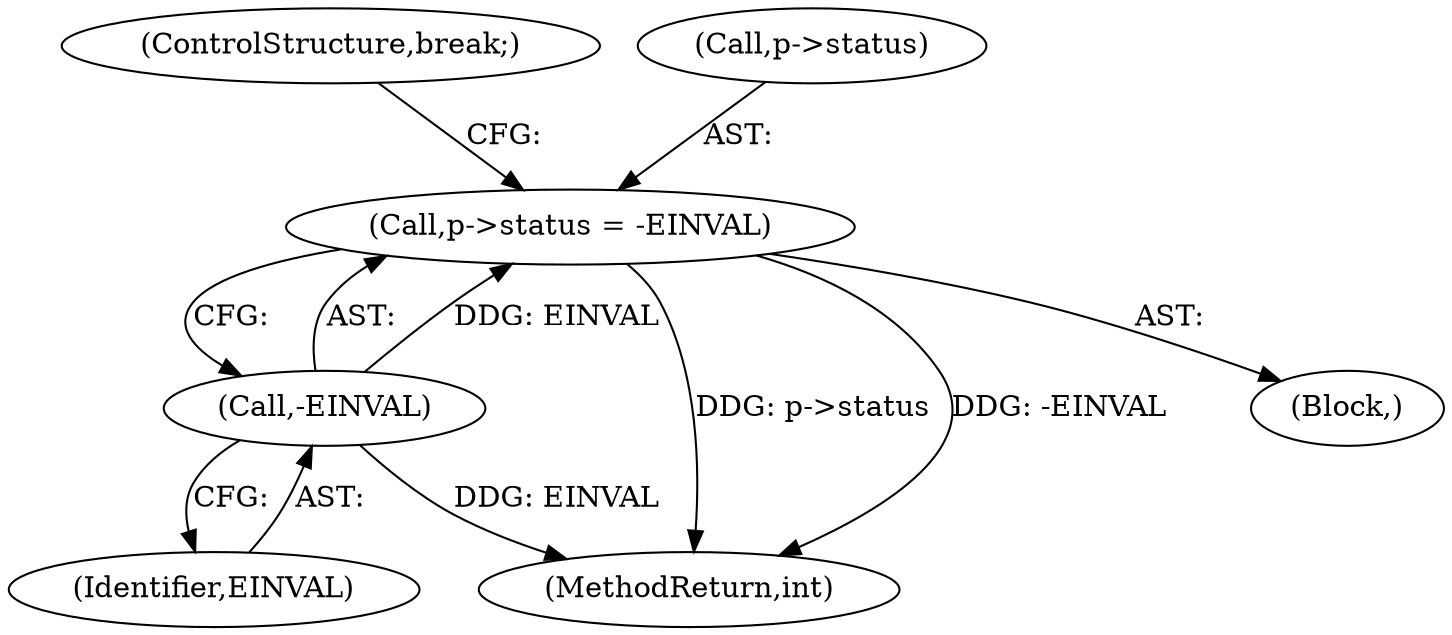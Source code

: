 digraph "0_Android_aeea52da00d210587fb3ed895de3d5f2e0264c88_3@pointer" {
"1000425" [label="(Call,p->status = -EINVAL)"];
"1000429" [label="(Call,-EINVAL)"];
"1000430" [label="(Identifier,EINVAL)"];
"1000431" [label="(ControlStructure,break;)"];
"1000555" [label="(MethodReturn,int)"];
"1000429" [label="(Call,-EINVAL)"];
"1000426" [label="(Call,p->status)"];
"1000393" [label="(Block,)"];
"1000425" [label="(Call,p->status = -EINVAL)"];
"1000425" -> "1000393"  [label="AST: "];
"1000425" -> "1000429"  [label="CFG: "];
"1000426" -> "1000425"  [label="AST: "];
"1000429" -> "1000425"  [label="AST: "];
"1000431" -> "1000425"  [label="CFG: "];
"1000425" -> "1000555"  [label="DDG: p->status"];
"1000425" -> "1000555"  [label="DDG: -EINVAL"];
"1000429" -> "1000425"  [label="DDG: EINVAL"];
"1000429" -> "1000430"  [label="CFG: "];
"1000430" -> "1000429"  [label="AST: "];
"1000429" -> "1000555"  [label="DDG: EINVAL"];
}
